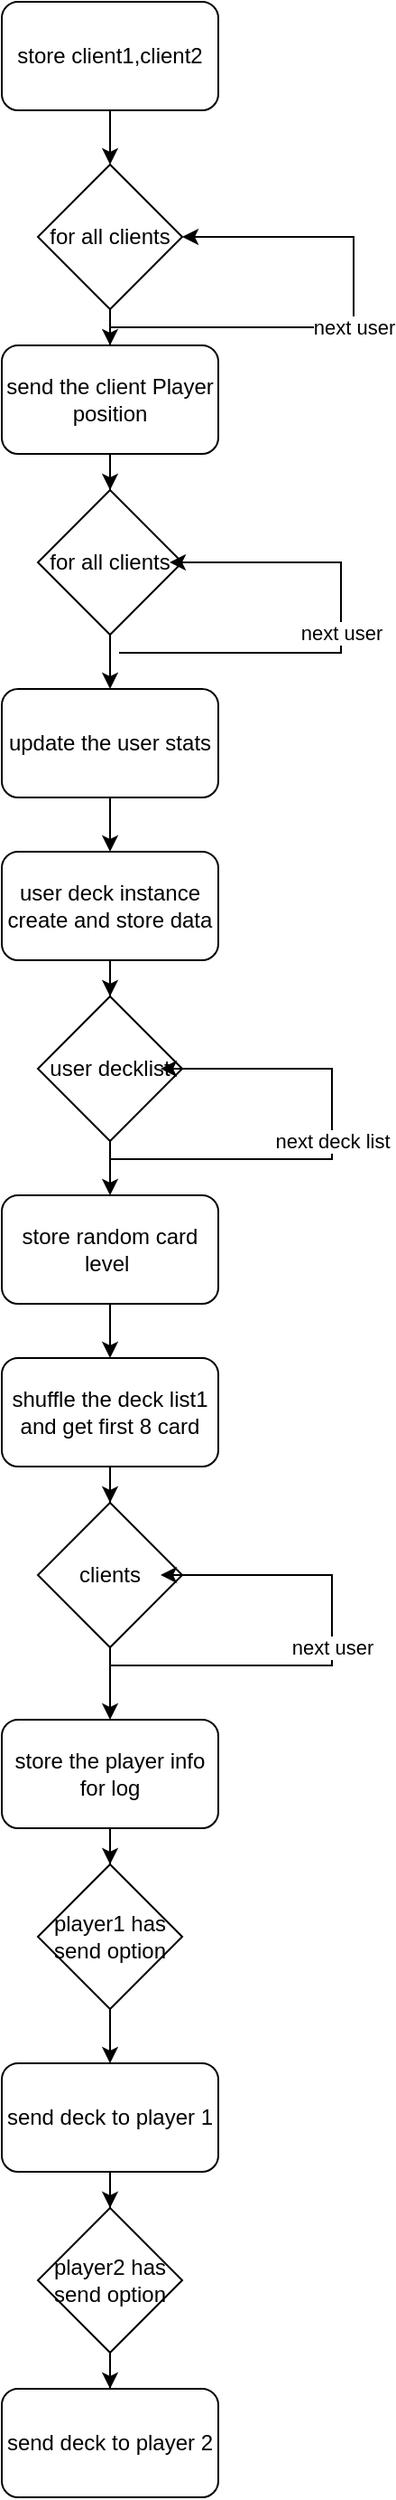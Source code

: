 <mxfile version="17.4.0" type="github">
  <diagram id="qidOZpFK8iECdpYsmlmi" name="Page-1">
    <mxGraphModel dx="1038" dy="579" grid="1" gridSize="10" guides="1" tooltips="1" connect="1" arrows="1" fold="1" page="1" pageScale="1" pageWidth="850" pageHeight="1100" math="0" shadow="0">
      <root>
        <mxCell id="0" />
        <mxCell id="1" parent="0" />
        <mxCell id="opD2k_d0pGmjrI9XMH5_-4" value="" style="edgeStyle=orthogonalEdgeStyle;rounded=0;orthogonalLoop=1;jettySize=auto;html=1;" edge="1" parent="1" source="opD2k_d0pGmjrI9XMH5_-1" target="opD2k_d0pGmjrI9XMH5_-3">
          <mxGeometry relative="1" as="geometry" />
        </mxCell>
        <mxCell id="opD2k_d0pGmjrI9XMH5_-1" value="store client1,client2" style="rounded=1;whiteSpace=wrap;html=1;" vertex="1" parent="1">
          <mxGeometry x="305" y="30" width="120" height="60" as="geometry" />
        </mxCell>
        <mxCell id="opD2k_d0pGmjrI9XMH5_-8" value="" style="edgeStyle=orthogonalEdgeStyle;rounded=0;orthogonalLoop=1;jettySize=auto;html=1;" edge="1" parent="1" source="opD2k_d0pGmjrI9XMH5_-2" target="opD2k_d0pGmjrI9XMH5_-7">
          <mxGeometry relative="1" as="geometry" />
        </mxCell>
        <mxCell id="opD2k_d0pGmjrI9XMH5_-11" value="next user" style="edgeStyle=orthogonalEdgeStyle;rounded=0;orthogonalLoop=1;jettySize=auto;html=1;entryX=1;entryY=0.5;entryDx=0;entryDy=0;" edge="1" parent="1" source="opD2k_d0pGmjrI9XMH5_-2" target="opD2k_d0pGmjrI9XMH5_-3">
          <mxGeometry relative="1" as="geometry">
            <mxPoint x="630" y="210" as="targetPoint" />
            <Array as="points">
              <mxPoint x="365" y="210" />
              <mxPoint x="500" y="210" />
              <mxPoint x="500" y="160" />
            </Array>
          </mxGeometry>
        </mxCell>
        <mxCell id="opD2k_d0pGmjrI9XMH5_-2" value="send the client Player position" style="rounded=1;whiteSpace=wrap;html=1;" vertex="1" parent="1">
          <mxGeometry x="305" y="220" width="120" height="60" as="geometry" />
        </mxCell>
        <mxCell id="opD2k_d0pGmjrI9XMH5_-5" value="" style="edgeStyle=orthogonalEdgeStyle;rounded=0;orthogonalLoop=1;jettySize=auto;html=1;" edge="1" parent="1" source="opD2k_d0pGmjrI9XMH5_-3" target="opD2k_d0pGmjrI9XMH5_-2">
          <mxGeometry relative="1" as="geometry" />
        </mxCell>
        <mxCell id="opD2k_d0pGmjrI9XMH5_-3" value="for all clients" style="rhombus;whiteSpace=wrap;html=1;" vertex="1" parent="1">
          <mxGeometry x="325" y="120" width="80" height="80" as="geometry" />
        </mxCell>
        <mxCell id="opD2k_d0pGmjrI9XMH5_-14" value="" style="edgeStyle=orthogonalEdgeStyle;rounded=0;orthogonalLoop=1;jettySize=auto;html=1;" edge="1" parent="1" source="opD2k_d0pGmjrI9XMH5_-6" target="opD2k_d0pGmjrI9XMH5_-13">
          <mxGeometry relative="1" as="geometry" />
        </mxCell>
        <mxCell id="opD2k_d0pGmjrI9XMH5_-6" value="update the user stats" style="rounded=1;whiteSpace=wrap;html=1;" vertex="1" parent="1">
          <mxGeometry x="305" y="410" width="120" height="60" as="geometry" />
        </mxCell>
        <mxCell id="opD2k_d0pGmjrI9XMH5_-9" value="" style="edgeStyle=orthogonalEdgeStyle;rounded=0;orthogonalLoop=1;jettySize=auto;html=1;" edge="1" parent="1" source="opD2k_d0pGmjrI9XMH5_-7" target="opD2k_d0pGmjrI9XMH5_-6">
          <mxGeometry relative="1" as="geometry" />
        </mxCell>
        <mxCell id="opD2k_d0pGmjrI9XMH5_-7" value="for all clients" style="rhombus;whiteSpace=wrap;html=1;" vertex="1" parent="1">
          <mxGeometry x="325" y="300" width="80" height="80" as="geometry" />
        </mxCell>
        <mxCell id="opD2k_d0pGmjrI9XMH5_-12" value="next user" style="edgeStyle=orthogonalEdgeStyle;rounded=0;orthogonalLoop=1;jettySize=auto;html=1;entryX=1;entryY=0.5;entryDx=0;entryDy=0;" edge="1" parent="1">
          <mxGeometry relative="1" as="geometry">
            <mxPoint x="370" y="390" as="sourcePoint" />
            <mxPoint x="398" y="340" as="targetPoint" />
            <Array as="points">
              <mxPoint x="493" y="390" />
              <mxPoint x="493" y="340" />
            </Array>
          </mxGeometry>
        </mxCell>
        <mxCell id="opD2k_d0pGmjrI9XMH5_-19" value="" style="edgeStyle=orthogonalEdgeStyle;rounded=0;orthogonalLoop=1;jettySize=auto;html=1;" edge="1" parent="1" source="opD2k_d0pGmjrI9XMH5_-13" target="opD2k_d0pGmjrI9XMH5_-16">
          <mxGeometry relative="1" as="geometry" />
        </mxCell>
        <mxCell id="opD2k_d0pGmjrI9XMH5_-13" value="user deck instance create and store data" style="rounded=1;whiteSpace=wrap;html=1;" vertex="1" parent="1">
          <mxGeometry x="305" y="500" width="120" height="60" as="geometry" />
        </mxCell>
        <mxCell id="opD2k_d0pGmjrI9XMH5_-21" value="" style="edgeStyle=orthogonalEdgeStyle;rounded=0;orthogonalLoop=1;jettySize=auto;html=1;" edge="1" parent="1" source="opD2k_d0pGmjrI9XMH5_-15" target="opD2k_d0pGmjrI9XMH5_-20">
          <mxGeometry relative="1" as="geometry" />
        </mxCell>
        <mxCell id="opD2k_d0pGmjrI9XMH5_-15" value="store random card level&amp;nbsp;" style="rounded=1;whiteSpace=wrap;html=1;" vertex="1" parent="1">
          <mxGeometry x="305" y="690" width="120" height="60" as="geometry" />
        </mxCell>
        <mxCell id="opD2k_d0pGmjrI9XMH5_-18" value="" style="edgeStyle=orthogonalEdgeStyle;rounded=0;orthogonalLoop=1;jettySize=auto;html=1;" edge="1" parent="1" source="opD2k_d0pGmjrI9XMH5_-16" target="opD2k_d0pGmjrI9XMH5_-15">
          <mxGeometry relative="1" as="geometry" />
        </mxCell>
        <mxCell id="opD2k_d0pGmjrI9XMH5_-16" value="user decklist" style="rhombus;whiteSpace=wrap;html=1;" vertex="1" parent="1">
          <mxGeometry x="325" y="580" width="80" height="80" as="geometry" />
        </mxCell>
        <mxCell id="opD2k_d0pGmjrI9XMH5_-17" value="next deck list" style="edgeStyle=orthogonalEdgeStyle;rounded=0;orthogonalLoop=1;jettySize=auto;html=1;entryX=1;entryY=0.5;entryDx=0;entryDy=0;" edge="1" parent="1">
          <mxGeometry x="-0.007" relative="1" as="geometry">
            <mxPoint x="365" y="670" as="sourcePoint" />
            <mxPoint x="393" y="620" as="targetPoint" />
            <Array as="points">
              <mxPoint x="365" y="670" />
              <mxPoint x="488" y="670" />
              <mxPoint x="488" y="620" />
            </Array>
            <mxPoint as="offset" />
          </mxGeometry>
        </mxCell>
        <mxCell id="opD2k_d0pGmjrI9XMH5_-26" value="" style="edgeStyle=orthogonalEdgeStyle;rounded=0;orthogonalLoop=1;jettySize=auto;html=1;" edge="1" parent="1" source="opD2k_d0pGmjrI9XMH5_-20" target="opD2k_d0pGmjrI9XMH5_-24">
          <mxGeometry relative="1" as="geometry" />
        </mxCell>
        <mxCell id="opD2k_d0pGmjrI9XMH5_-20" value="shuffle the deck list1 and get first 8 card" style="rounded=1;whiteSpace=wrap;html=1;" vertex="1" parent="1">
          <mxGeometry x="305" y="780" width="120" height="60" as="geometry" />
        </mxCell>
        <mxCell id="opD2k_d0pGmjrI9XMH5_-29" value="" style="edgeStyle=orthogonalEdgeStyle;rounded=0;orthogonalLoop=1;jettySize=auto;html=1;" edge="1" parent="1" source="opD2k_d0pGmjrI9XMH5_-23" target="opD2k_d0pGmjrI9XMH5_-28">
          <mxGeometry relative="1" as="geometry" />
        </mxCell>
        <mxCell id="opD2k_d0pGmjrI9XMH5_-23" value="store the player info for log" style="rounded=1;whiteSpace=wrap;html=1;" vertex="1" parent="1">
          <mxGeometry x="305" y="980" width="120" height="60" as="geometry" />
        </mxCell>
        <mxCell id="opD2k_d0pGmjrI9XMH5_-27" value="" style="edgeStyle=orthogonalEdgeStyle;rounded=0;orthogonalLoop=1;jettySize=auto;html=1;" edge="1" parent="1" source="opD2k_d0pGmjrI9XMH5_-24" target="opD2k_d0pGmjrI9XMH5_-23">
          <mxGeometry relative="1" as="geometry" />
        </mxCell>
        <mxCell id="opD2k_d0pGmjrI9XMH5_-24" value="clients" style="rhombus;whiteSpace=wrap;html=1;" vertex="1" parent="1">
          <mxGeometry x="325" y="860" width="80" height="80" as="geometry" />
        </mxCell>
        <mxCell id="opD2k_d0pGmjrI9XMH5_-25" value="next user" style="edgeStyle=orthogonalEdgeStyle;rounded=0;orthogonalLoop=1;jettySize=auto;html=1;entryX=1;entryY=0.5;entryDx=0;entryDy=0;" edge="1" parent="1">
          <mxGeometry x="-0.007" relative="1" as="geometry">
            <mxPoint x="365" y="950" as="sourcePoint" />
            <mxPoint x="393" y="900" as="targetPoint" />
            <Array as="points">
              <mxPoint x="365" y="950" />
              <mxPoint x="488" y="950" />
              <mxPoint x="488" y="900" />
            </Array>
            <mxPoint as="offset" />
          </mxGeometry>
        </mxCell>
        <mxCell id="opD2k_d0pGmjrI9XMH5_-31" value="" style="edgeStyle=orthogonalEdgeStyle;rounded=0;orthogonalLoop=1;jettySize=auto;html=1;" edge="1" parent="1" source="opD2k_d0pGmjrI9XMH5_-28" target="opD2k_d0pGmjrI9XMH5_-30">
          <mxGeometry relative="1" as="geometry" />
        </mxCell>
        <mxCell id="opD2k_d0pGmjrI9XMH5_-28" value="player1 has send option" style="rhombus;whiteSpace=wrap;html=1;" vertex="1" parent="1">
          <mxGeometry x="325" y="1060" width="80" height="80" as="geometry" />
        </mxCell>
        <mxCell id="opD2k_d0pGmjrI9XMH5_-39" value="" style="edgeStyle=orthogonalEdgeStyle;rounded=0;orthogonalLoop=1;jettySize=auto;html=1;" edge="1" parent="1" source="opD2k_d0pGmjrI9XMH5_-30" target="opD2k_d0pGmjrI9XMH5_-37">
          <mxGeometry relative="1" as="geometry" />
        </mxCell>
        <mxCell id="opD2k_d0pGmjrI9XMH5_-30" value="send deck to player 1" style="rounded=1;whiteSpace=wrap;html=1;" vertex="1" parent="1">
          <mxGeometry x="305" y="1170" width="120" height="60" as="geometry" />
        </mxCell>
        <mxCell id="opD2k_d0pGmjrI9XMH5_-40" value="" style="edgeStyle=orthogonalEdgeStyle;rounded=0;orthogonalLoop=1;jettySize=auto;html=1;" edge="1" parent="1" source="opD2k_d0pGmjrI9XMH5_-37" target="opD2k_d0pGmjrI9XMH5_-38">
          <mxGeometry relative="1" as="geometry" />
        </mxCell>
        <mxCell id="opD2k_d0pGmjrI9XMH5_-37" value="player2 has send option" style="rhombus;whiteSpace=wrap;html=1;" vertex="1" parent="1">
          <mxGeometry x="325" y="1250" width="80" height="80" as="geometry" />
        </mxCell>
        <mxCell id="opD2k_d0pGmjrI9XMH5_-38" value="send deck to player 2" style="rounded=1;whiteSpace=wrap;html=1;" vertex="1" parent="1">
          <mxGeometry x="305" y="1350" width="120" height="60" as="geometry" />
        </mxCell>
      </root>
    </mxGraphModel>
  </diagram>
</mxfile>
